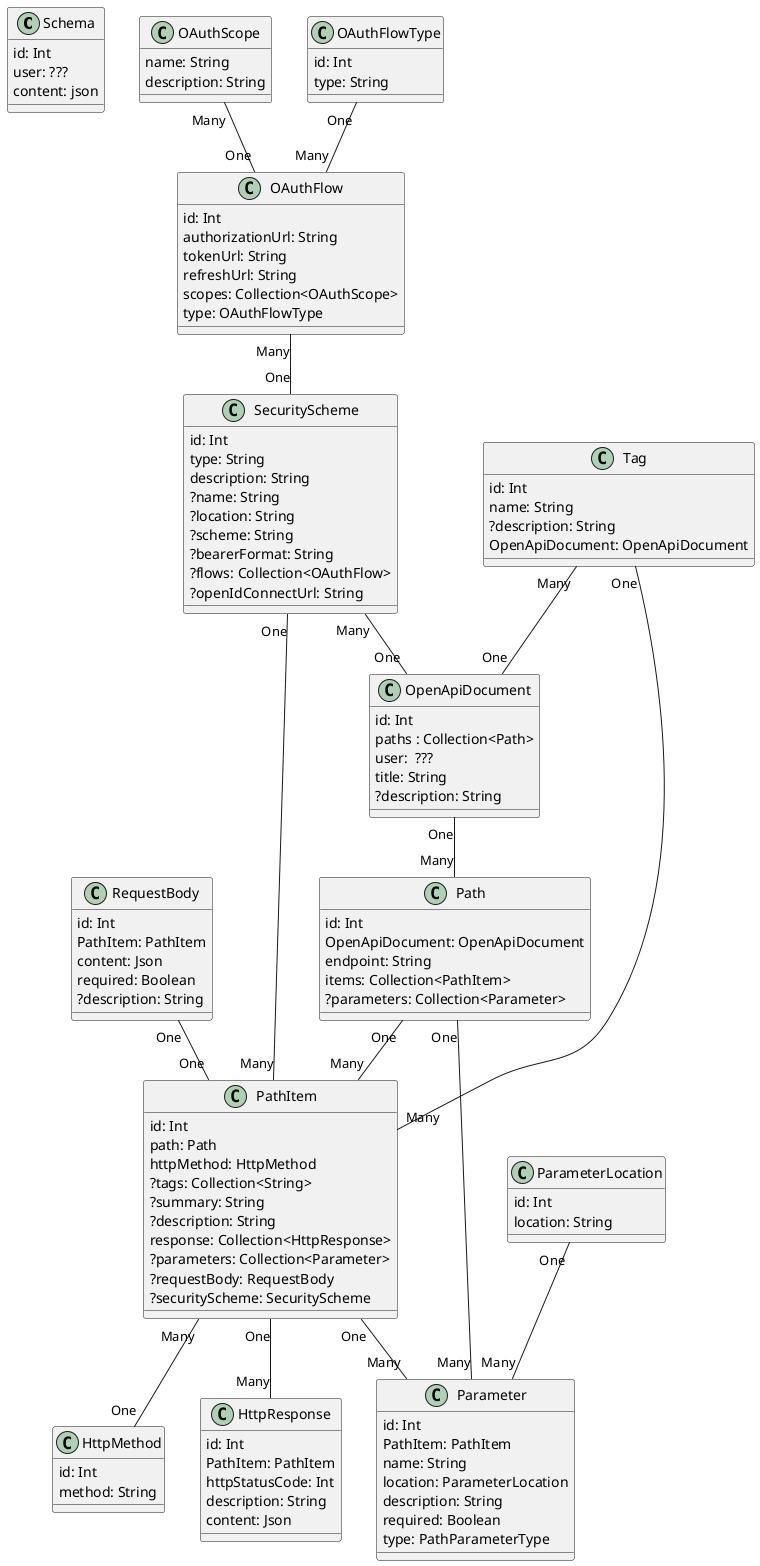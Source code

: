 @startuml Reverse OpenAPI entity relationship diagram

' see https://plantuml.com/fr/ to generate a diagram from this file

' This model is satisfying 3NF (https://en.wikipedia.org/wiki/Database_normalization)

' Store schemas created by our modeling tool
' https://swagger.io/specification/#schema-object
class Schema {
    {field} id: Int
    {field} user: ???
    {field} content: json
}

' Root of the OpenAPI document created by the user
' https://swagger.io/specification/#openapi-object
class OpenApiDocument {
    {field} id: Int
    {field} paths : Collection<Path>
    {field} user:  ???
    {field} title: String
    {field} ?description: String
}

' https://swagger.io/specification/#paths-object
class Path {
    {field} id: Int
    {field} OpenApiDocument: OpenApiDocument
    {field} endpoint: String
    {field} items: Collection<PathItem>
    {field} ?parameters: Collection<Parameter>
}

' https://swagger.io/specification/#path-item-object and https://swagger.io/specification/#operation-object combined for simplification
class PathItem {
    {field} id: Int
    {field} path: Path
    {field} httpMethod: HttpMethod
    {field} ?tags: Collection<String>
    {field} ?summary: String
    {field} ?description: String
    {field} response: Collection<HttpResponse>
    {field} ?parameters: Collection<Parameter>
    {field} ?requestBody: RequestBody
    {field} ?securityScheme: SecurityScheme
}

' https://swagger.io/specification/#security-scheme-object
class SecurityScheme {
    {field} id: Int
    {field} type: String
    {field} description: String
    {field} ?name: String
    {field} ?location: String
    {field} ?scheme: String
    {field} ?bearerFormat: String
    {field} ?flows: Collection<OAuthFlow>
    {field} ?openIdConnectUrl: String
}

' https://swagger.io/specification/#oauth-flows-object
class OAuthFlow {
    {field} id: Int
    {field} authorizationUrl: String
    {field} tokenUrl: String
    {field} refreshUrl: String
    {field} scopes: Collection<OAuthScope>
    {field} type: OAuthFlowType
}

' https://swagger.io/specification/#oauth-flow-object -> see field "scopes"
class OAuthScope {
    {field} name: String
    {field} description: String
}

' https://swagger.io/specification/#oauth-flows-object -> all fields names are types
class OAuthFlowType {
    {field} id: Int
    {field} type: String
}

' https://swagger.io/specification/#tag-object
class Tag {
    {field} id: Int
    {field} name: String
    {field} ?description: String
    {field} OpenApiDocument: OpenApiDocument
}

' https://swagger.io/specification/#request-body-object
class RequestBody {
    {field} id: Int
    {field} PathItem: PathItem
    {field} content: Json
    {field} required: Boolean
    {field} ?description: String
}

' https://swagger.io/specification/#parameter-object
class Parameter {
    {field} id: Int
    {field} PathItem: PathItem
    {field} name: String
    {field} location: ParameterLocation
    {field} description: String
    {field} required: Boolean
    {field} type: PathParameterType
}

' https://swagger.io/specification/#parameter-object -> refers to "in" field name
class ParameterLocation {
    {field} id: Int
    {field} location: String
}

' https://swagger.io/specification/#response-object
class HttpResponse {
    {field} id: Int
    {field} PathItem: PathItem
    {field} httpStatusCode: Int
    {field} description: String
    {field} content: Json
}

class HttpMethod {
    {field} id: Int
    {field} method: String
}

OpenApiDocument "One" -- "Many" Path
Path "One" -- "Many" Parameter
PathItem "One" -- "Many" Parameter
PathItem "One" -- "Many" HttpResponse
PathItem "Many" -- "One" HttpMethod
Path "One" -- "Many" PathItem
ParameterLocation "One" -- "Many" Parameter
RequestBody "One" -- "One" PathItem
Tag "Many" -- "One" OpenApiDocument
Tag "One" -- "Many" PathItem
SecurityScheme "Many" -- "One" OpenApiDocument
OAuthFlow "Many" -- "One" SecurityScheme
OAuthFlowType "One" -- "Many" OAuthFlow
OAuthScope "Many" -- "One" OAuthFlow
SecurityScheme "One" -- "Many" PathItem

@enduml
